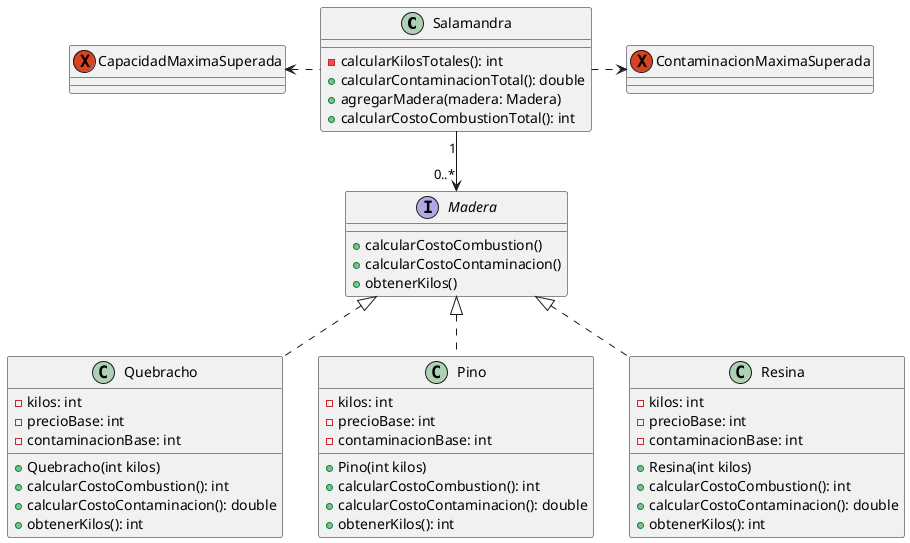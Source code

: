 @startuml

class Salamandra{
    - calcularKilosTotales(): int
    + calcularContaminacionTotal(): double
    + agregarMadera(madera: Madera)
    + calcularCostoCombustionTotal(): int
}

interface Madera{
    + calcularCostoCombustion()
    + calcularCostoContaminacion()
    + obtenerKilos()
}

class Quebracho{
    - kilos: int
    - precioBase: int
    - contaminacionBase: int
    + Quebracho(int kilos)
    + calcularCostoCombustion(): int
    + calcularCostoContaminacion(): double
    + obtenerKilos(): int
}

class Pino{
    - kilos: int
    - precioBase: int
    - contaminacionBase: int
    + Pino(int kilos)
    + calcularCostoCombustion(): int
    + calcularCostoContaminacion(): double
    + obtenerKilos(): int
}

class Resina {
   - kilos: int
   - precioBase: int
   - contaminacionBase: int
   + Resina(int kilos)
   + calcularCostoCombustion(): int
   + calcularCostoContaminacion(): double
   + obtenerKilos(): int
}

exception CapacidadMaximaSuperada{}

exception ContaminacionMaximaSuperada{}

Salamandra "1" --> "0..*" Madera
Madera <|.- Quebracho
Madera <|.- Pino
Madera <|.- Resina
Salamandra .> ContaminacionMaximaSuperada
CapacidadMaximaSuperada <. Salamandra

@enduml